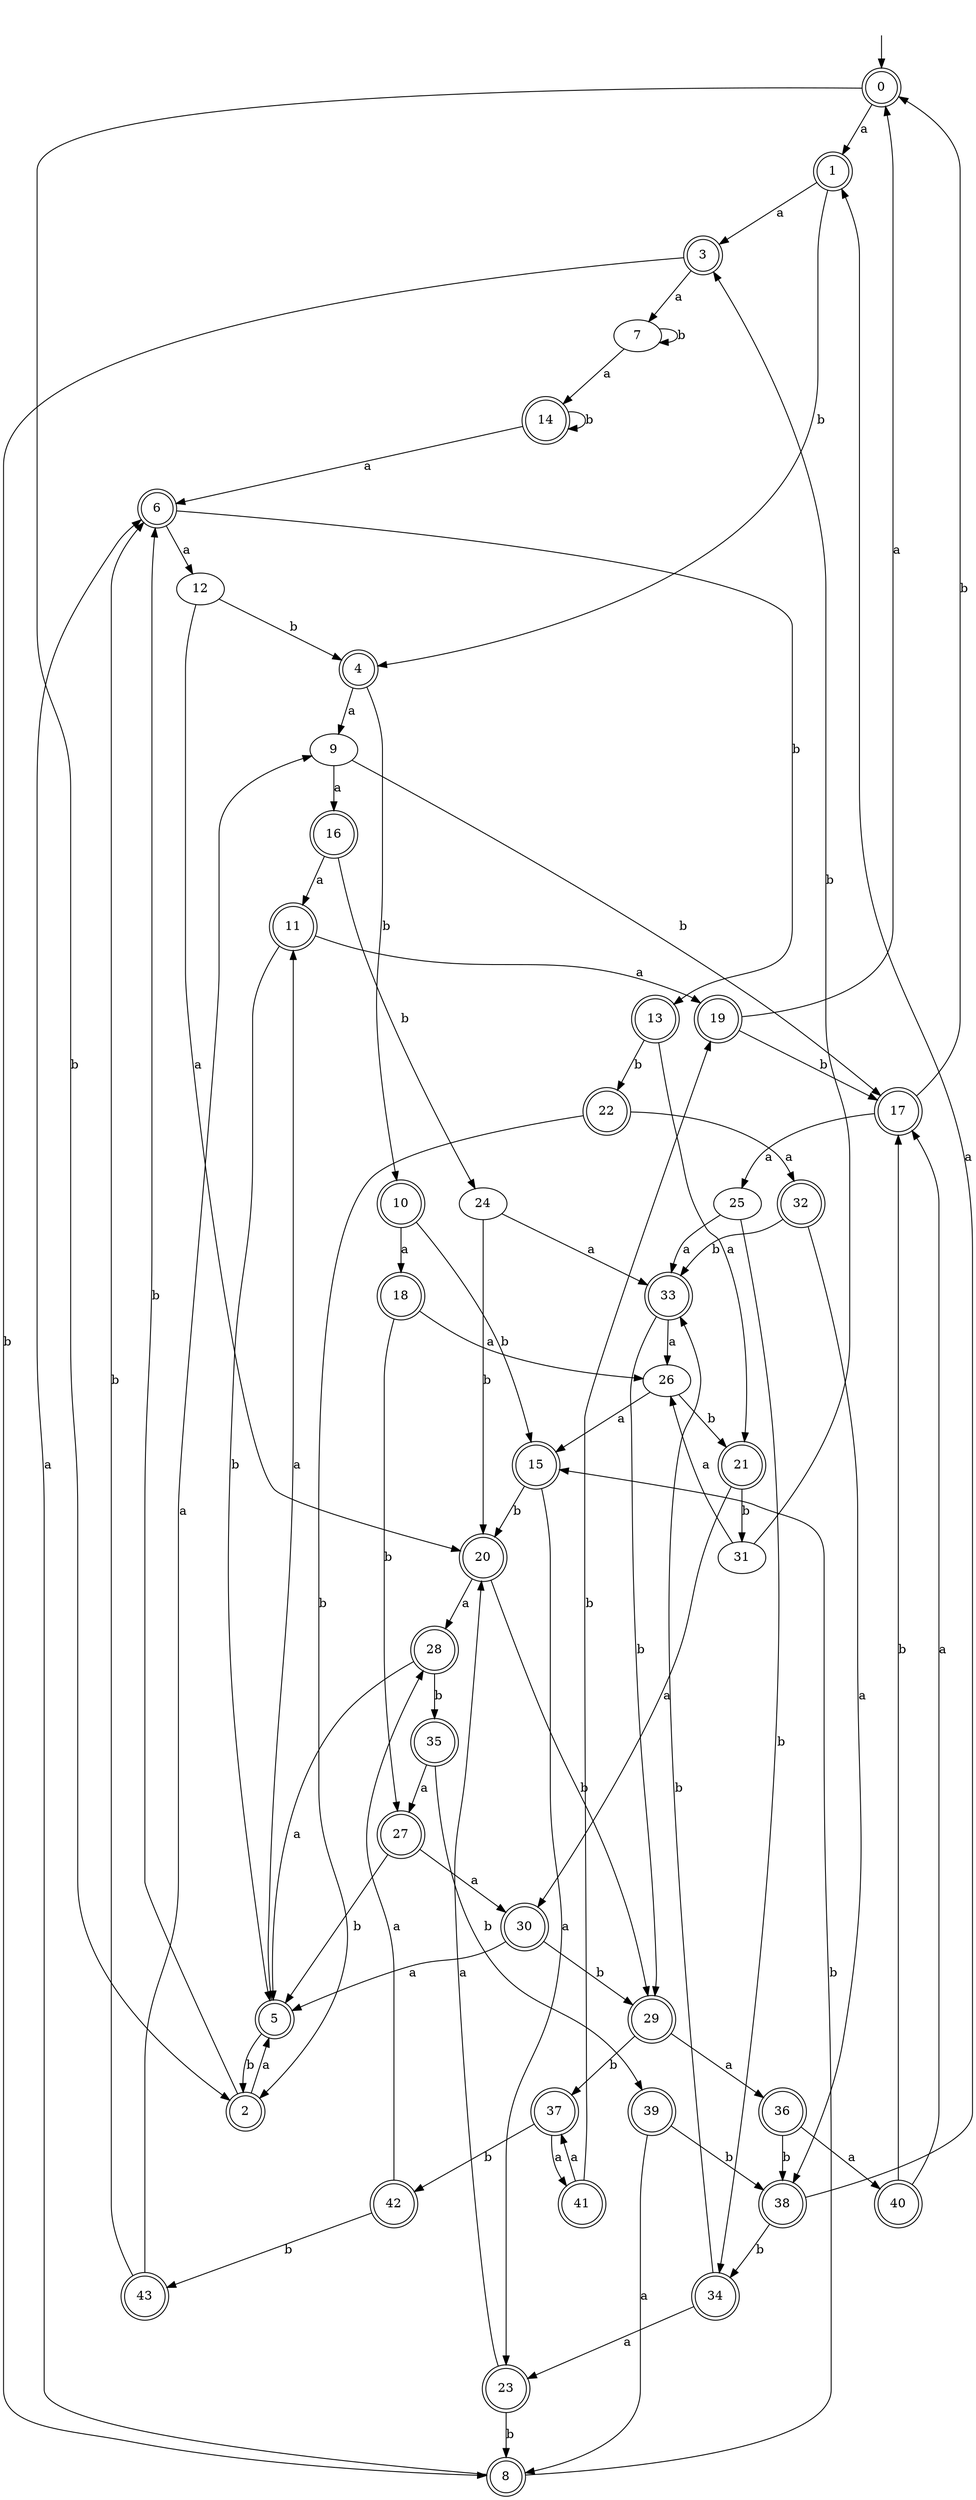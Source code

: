 digraph RandomDFA {
  __start0 [label="", shape=none];
  __start0 -> 0 [label=""];
  0 [shape=circle] [shape=doublecircle]
  0 -> 1 [label="a"]
  0 -> 2 [label="b"]
  1 [shape=doublecircle]
  1 -> 3 [label="a"]
  1 -> 4 [label="b"]
  2 [shape=doublecircle]
  2 -> 5 [label="a"]
  2 -> 6 [label="b"]
  3 [shape=doublecircle]
  3 -> 7 [label="a"]
  3 -> 8 [label="b"]
  4 [shape=doublecircle]
  4 -> 9 [label="a"]
  4 -> 10 [label="b"]
  5 [shape=doublecircle]
  5 -> 11 [label="a"]
  5 -> 2 [label="b"]
  6 [shape=doublecircle]
  6 -> 12 [label="a"]
  6 -> 13 [label="b"]
  7
  7 -> 14 [label="a"]
  7 -> 7 [label="b"]
  8 [shape=doublecircle]
  8 -> 6 [label="a"]
  8 -> 15 [label="b"]
  9
  9 -> 16 [label="a"]
  9 -> 17 [label="b"]
  10 [shape=doublecircle]
  10 -> 18 [label="a"]
  10 -> 15 [label="b"]
  11 [shape=doublecircle]
  11 -> 19 [label="a"]
  11 -> 5 [label="b"]
  12
  12 -> 20 [label="a"]
  12 -> 4 [label="b"]
  13 [shape=doublecircle]
  13 -> 21 [label="a"]
  13 -> 22 [label="b"]
  14 [shape=doublecircle]
  14 -> 6 [label="a"]
  14 -> 14 [label="b"]
  15 [shape=doublecircle]
  15 -> 23 [label="a"]
  15 -> 20 [label="b"]
  16 [shape=doublecircle]
  16 -> 11 [label="a"]
  16 -> 24 [label="b"]
  17 [shape=doublecircle]
  17 -> 25 [label="a"]
  17 -> 0 [label="b"]
  18 [shape=doublecircle]
  18 -> 26 [label="a"]
  18 -> 27 [label="b"]
  19 [shape=doublecircle]
  19 -> 0 [label="a"]
  19 -> 17 [label="b"]
  20 [shape=doublecircle]
  20 -> 28 [label="a"]
  20 -> 29 [label="b"]
  21 [shape=doublecircle]
  21 -> 30 [label="a"]
  21 -> 31 [label="b"]
  22 [shape=doublecircle]
  22 -> 32 [label="a"]
  22 -> 2 [label="b"]
  23 [shape=doublecircle]
  23 -> 20 [label="a"]
  23 -> 8 [label="b"]
  24
  24 -> 33 [label="a"]
  24 -> 20 [label="b"]
  25
  25 -> 33 [label="a"]
  25 -> 34 [label="b"]
  26
  26 -> 15 [label="a"]
  26 -> 21 [label="b"]
  27 [shape=doublecircle]
  27 -> 30 [label="a"]
  27 -> 5 [label="b"]
  28 [shape=doublecircle]
  28 -> 5 [label="a"]
  28 -> 35 [label="b"]
  29 [shape=doublecircle]
  29 -> 36 [label="a"]
  29 -> 37 [label="b"]
  30 [shape=doublecircle]
  30 -> 5 [label="a"]
  30 -> 29 [label="b"]
  31
  31 -> 26 [label="a"]
  31 -> 3 [label="b"]
  32 [shape=doublecircle]
  32 -> 38 [label="a"]
  32 -> 33 [label="b"]
  33 [shape=doublecircle]
  33 -> 26 [label="a"]
  33 -> 29 [label="b"]
  34 [shape=doublecircle]
  34 -> 23 [label="a"]
  34 -> 33 [label="b"]
  35 [shape=doublecircle]
  35 -> 27 [label="a"]
  35 -> 39 [label="b"]
  36 [shape=doublecircle]
  36 -> 40 [label="a"]
  36 -> 38 [label="b"]
  37 [shape=doublecircle]
  37 -> 41 [label="a"]
  37 -> 42 [label="b"]
  38 [shape=doublecircle]
  38 -> 1 [label="a"]
  38 -> 34 [label="b"]
  39 [shape=doublecircle]
  39 -> 8 [label="a"]
  39 -> 38 [label="b"]
  40 [shape=doublecircle]
  40 -> 17 [label="a"]
  40 -> 17 [label="b"]
  41 [shape=doublecircle]
  41 -> 37 [label="a"]
  41 -> 19 [label="b"]
  42 [shape=doublecircle]
  42 -> 28 [label="a"]
  42 -> 43 [label="b"]
  43 [shape=doublecircle]
  43 -> 9 [label="a"]
  43 -> 6 [label="b"]
}
